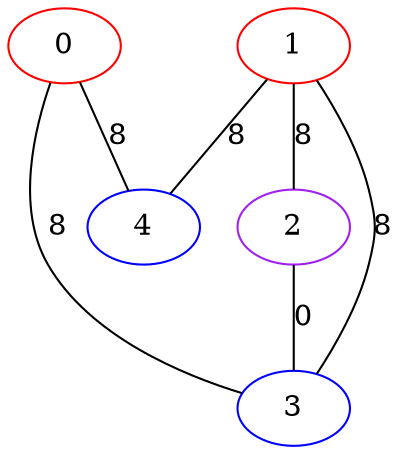 graph "" {
0 [color=red, weight=1];
1 [color=red, weight=1];
2 [color=purple, weight=4];
3 [color=blue, weight=3];
4 [color=blue, weight=3];
0 -- 3  [key=0, label=8];
0 -- 4  [key=0, label=8];
1 -- 2  [key=0, label=8];
1 -- 3  [key=0, label=8];
1 -- 4  [key=0, label=8];
2 -- 3  [key=0, label=0];
}
